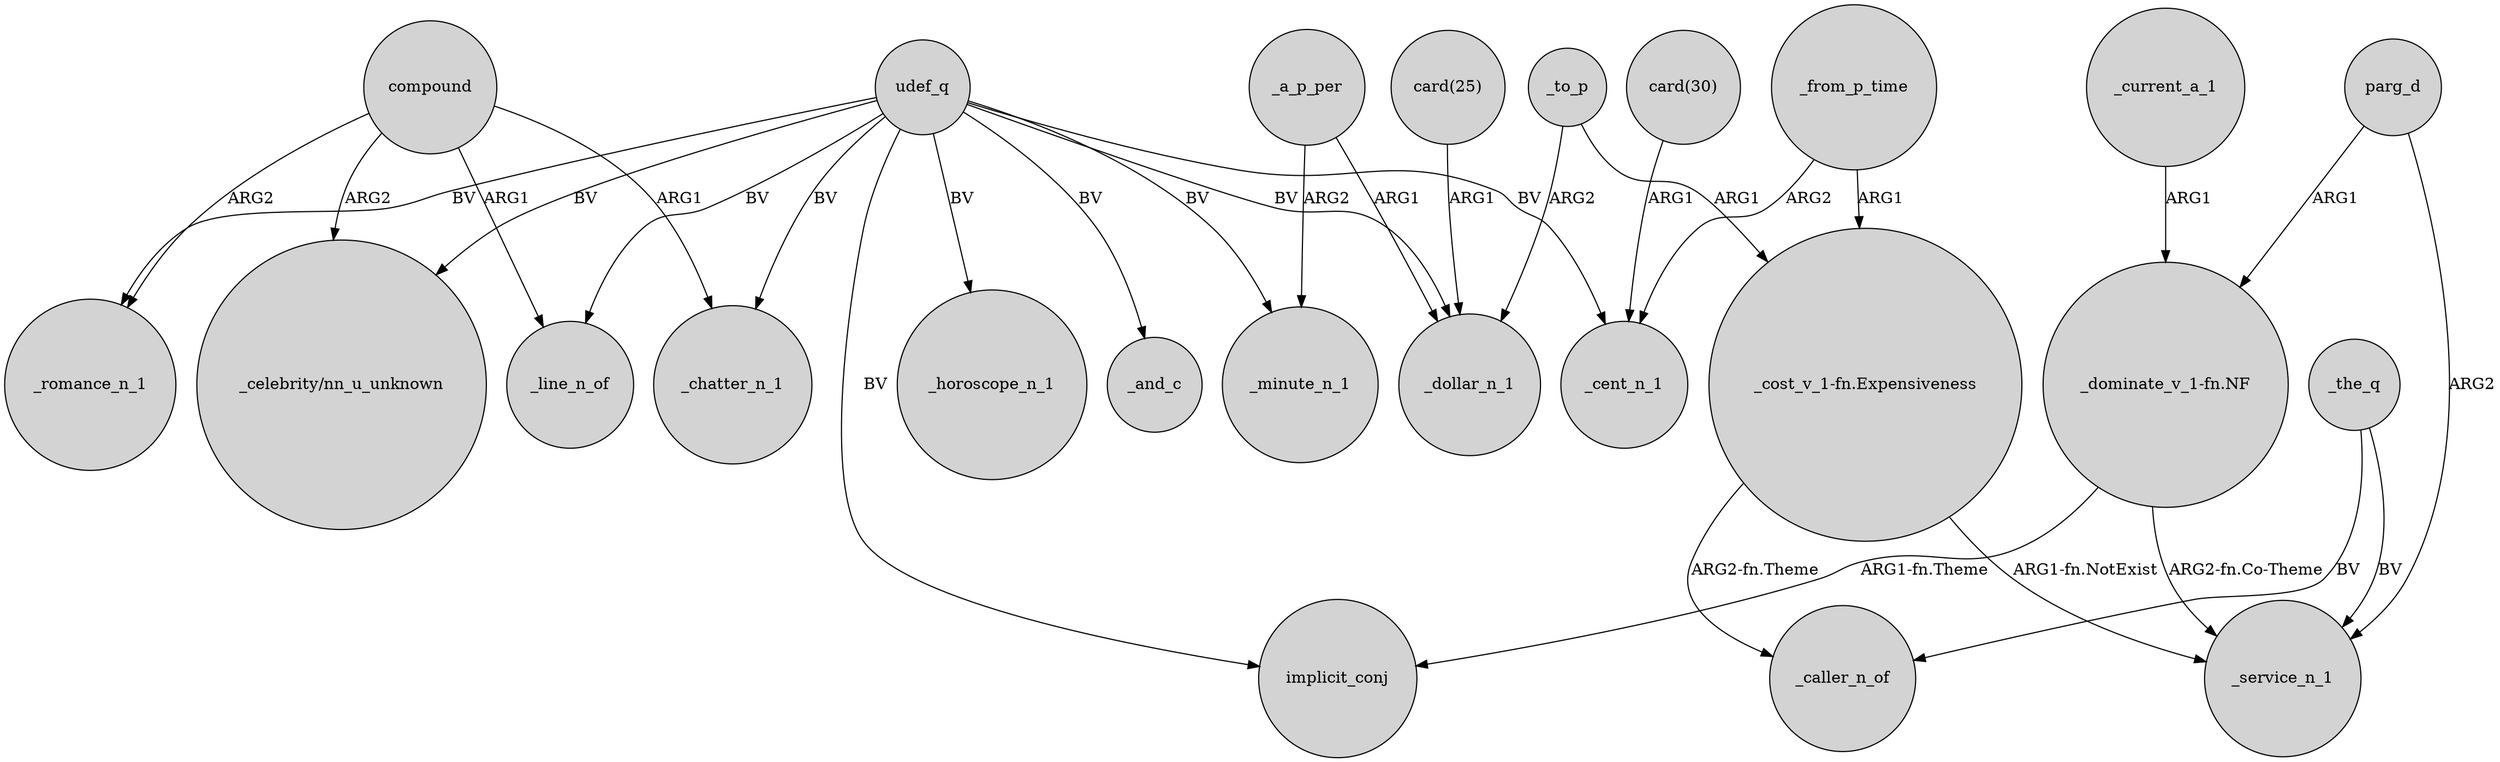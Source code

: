 digraph {
	node [shape=circle style=filled]
	"card(25)" -> _dollar_n_1 [label=ARG1]
	compound -> "_celebrity/nn_u_unknown" [label=ARG2]
	udef_q -> _romance_n_1 [label=BV]
	_to_p -> _dollar_n_1 [label=ARG2]
	_a_p_per -> _minute_n_1 [label=ARG2]
	"_dominate_v_1-fn.NF" -> implicit_conj [label="ARG1-fn.Theme"]
	_the_q -> _service_n_1 [label=BV]
	udef_q -> _chatter_n_1 [label=BV]
	parg_d -> _service_n_1 [label=ARG2]
	"_cost_v_1-fn.Expensiveness" -> _service_n_1 [label="ARG1-fn.NotExist"]
	udef_q -> implicit_conj [label=BV]
	parg_d -> "_dominate_v_1-fn.NF" [label=ARG1]
	udef_q -> _cent_n_1 [label=BV]
	"_dominate_v_1-fn.NF" -> _service_n_1 [label="ARG2-fn.Co-Theme"]
	_a_p_per -> _dollar_n_1 [label=ARG1]
	compound -> _line_n_of [label=ARG1]
	"card(30)" -> _cent_n_1 [label=ARG1]
	_the_q -> _caller_n_of [label=BV]
	udef_q -> _line_n_of [label=BV]
	udef_q -> "_celebrity/nn_u_unknown" [label=BV]
	_from_p_time -> "_cost_v_1-fn.Expensiveness" [label=ARG1]
	_from_p_time -> _cent_n_1 [label=ARG2]
	_to_p -> "_cost_v_1-fn.Expensiveness" [label=ARG1]
	"_cost_v_1-fn.Expensiveness" -> _caller_n_of [label="ARG2-fn.Theme"]
	udef_q -> _horoscope_n_1 [label=BV]
	udef_q -> _and_c [label=BV]
	compound -> _romance_n_1 [label=ARG2]
	compound -> _chatter_n_1 [label=ARG1]
	udef_q -> _dollar_n_1 [label=BV]
	_current_a_1 -> "_dominate_v_1-fn.NF" [label=ARG1]
	udef_q -> _minute_n_1 [label=BV]
}
